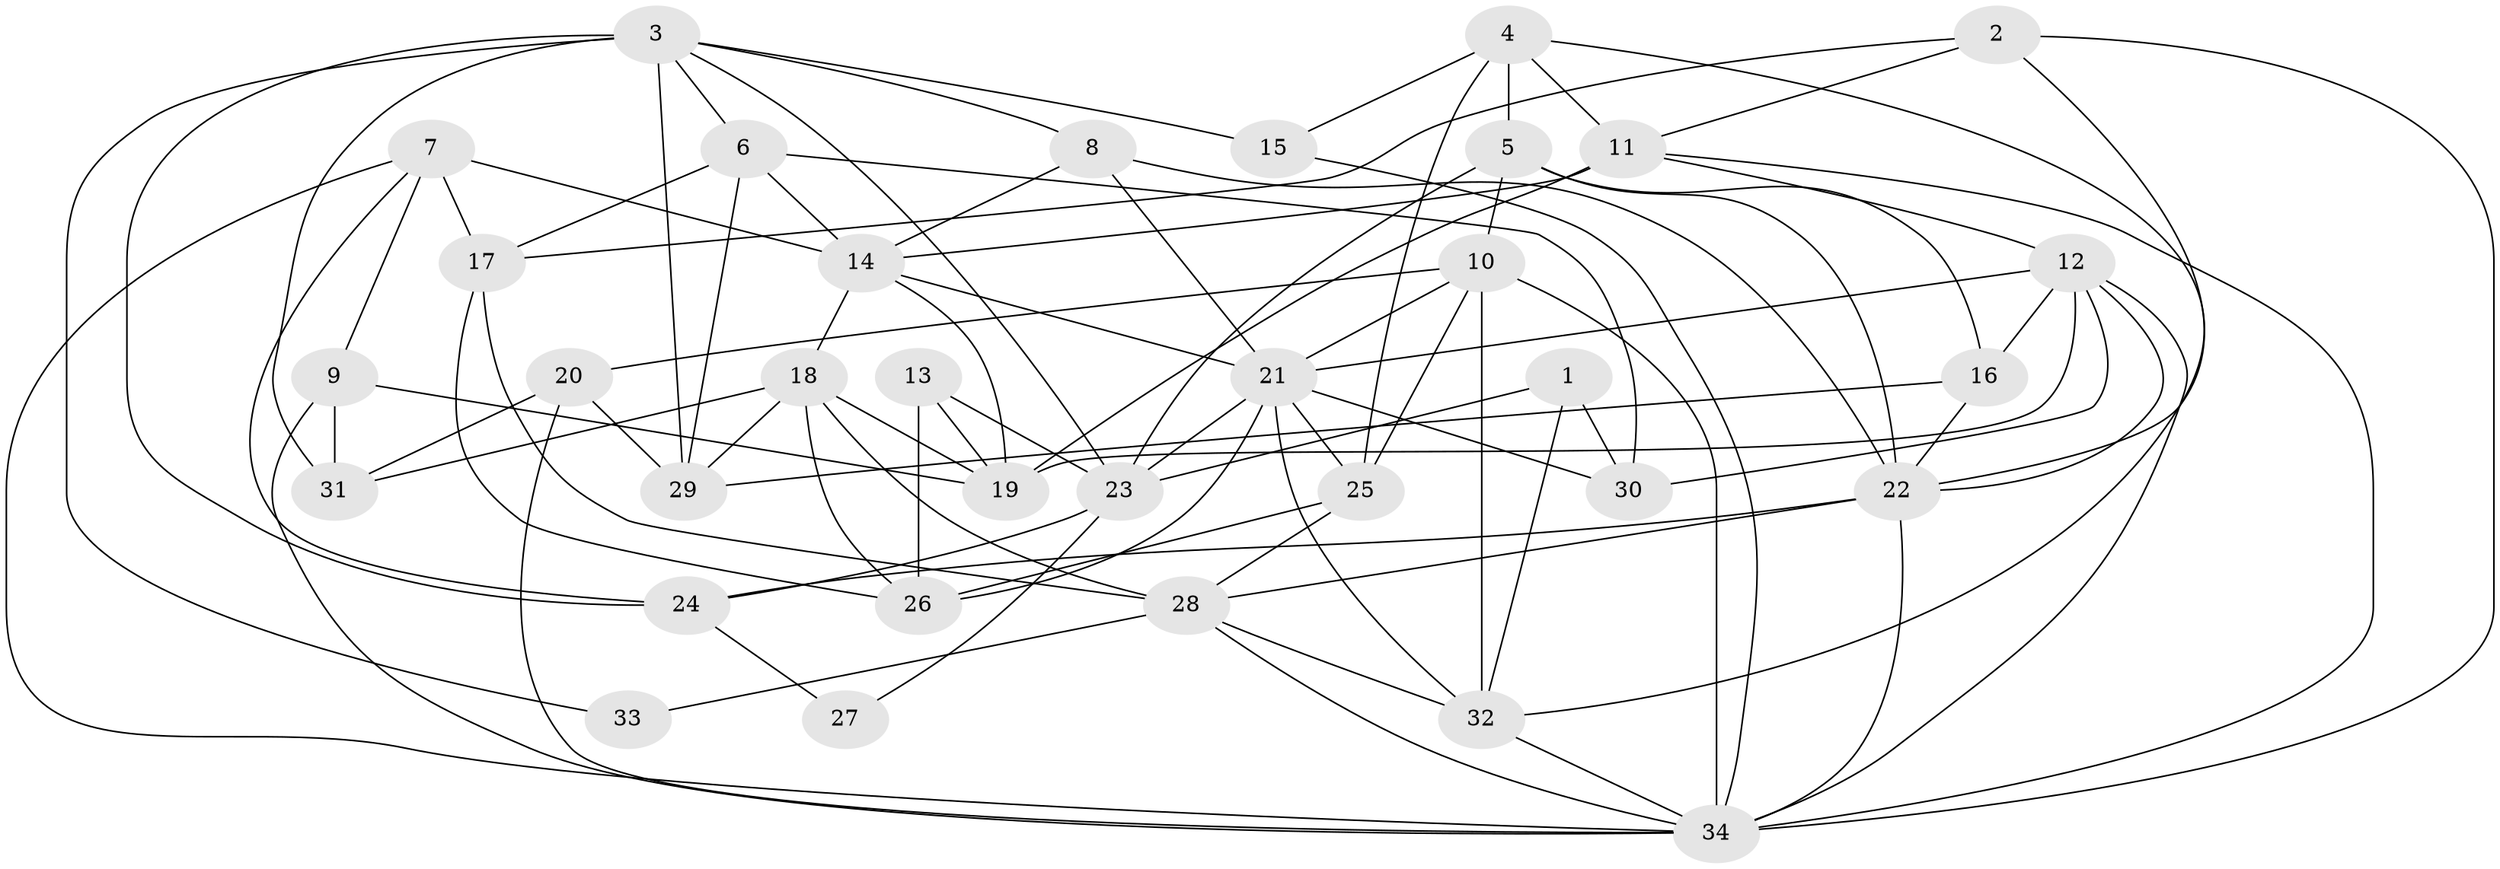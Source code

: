 // original degree distribution, {3: 0.26865671641791045, 6: 0.1044776119402985, 4: 0.23880597014925373, 2: 0.14925373134328357, 5: 0.1791044776119403, 7: 0.05970149253731343}
// Generated by graph-tools (version 1.1) at 2025/02/03/09/25 03:02:15]
// undirected, 34 vertices, 90 edges
graph export_dot {
graph [start="1"]
  node [color=gray90,style=filled];
  1;
  2;
  3;
  4;
  5;
  6;
  7;
  8;
  9;
  10;
  11;
  12;
  13;
  14;
  15;
  16;
  17;
  18;
  19;
  20;
  21;
  22;
  23;
  24;
  25;
  26;
  27;
  28;
  29;
  30;
  31;
  32;
  33;
  34;
  1 -- 23 [weight=1.0];
  1 -- 30 [weight=1.0];
  1 -- 32 [weight=2.0];
  2 -- 11 [weight=1.0];
  2 -- 17 [weight=1.0];
  2 -- 22 [weight=1.0];
  2 -- 34 [weight=1.0];
  3 -- 6 [weight=1.0];
  3 -- 8 [weight=1.0];
  3 -- 15 [weight=1.0];
  3 -- 23 [weight=1.0];
  3 -- 24 [weight=2.0];
  3 -- 29 [weight=2.0];
  3 -- 31 [weight=1.0];
  3 -- 33 [weight=1.0];
  4 -- 5 [weight=1.0];
  4 -- 11 [weight=1.0];
  4 -- 15 [weight=1.0];
  4 -- 25 [weight=1.0];
  4 -- 32 [weight=1.0];
  5 -- 10 [weight=1.0];
  5 -- 16 [weight=1.0];
  5 -- 22 [weight=1.0];
  5 -- 23 [weight=1.0];
  6 -- 14 [weight=1.0];
  6 -- 17 [weight=1.0];
  6 -- 29 [weight=1.0];
  6 -- 30 [weight=1.0];
  7 -- 9 [weight=1.0];
  7 -- 14 [weight=2.0];
  7 -- 17 [weight=1.0];
  7 -- 24 [weight=1.0];
  7 -- 34 [weight=1.0];
  8 -- 14 [weight=1.0];
  8 -- 21 [weight=1.0];
  8 -- 22 [weight=1.0];
  9 -- 19 [weight=2.0];
  9 -- 31 [weight=1.0];
  9 -- 34 [weight=1.0];
  10 -- 20 [weight=1.0];
  10 -- 21 [weight=1.0];
  10 -- 25 [weight=1.0];
  10 -- 32 [weight=2.0];
  10 -- 34 [weight=1.0];
  11 -- 12 [weight=1.0];
  11 -- 14 [weight=1.0];
  11 -- 19 [weight=2.0];
  11 -- 34 [weight=1.0];
  12 -- 16 [weight=1.0];
  12 -- 19 [weight=1.0];
  12 -- 21 [weight=1.0];
  12 -- 22 [weight=1.0];
  12 -- 30 [weight=1.0];
  12 -- 34 [weight=1.0];
  13 -- 19 [weight=1.0];
  13 -- 23 [weight=1.0];
  13 -- 26 [weight=1.0];
  14 -- 18 [weight=1.0];
  14 -- 19 [weight=1.0];
  14 -- 21 [weight=1.0];
  15 -- 34 [weight=1.0];
  16 -- 22 [weight=1.0];
  16 -- 29 [weight=1.0];
  17 -- 26 [weight=1.0];
  17 -- 28 [weight=1.0];
  18 -- 19 [weight=1.0];
  18 -- 26 [weight=1.0];
  18 -- 28 [weight=1.0];
  18 -- 29 [weight=1.0];
  18 -- 31 [weight=1.0];
  20 -- 29 [weight=1.0];
  20 -- 31 [weight=1.0];
  20 -- 34 [weight=1.0];
  21 -- 23 [weight=1.0];
  21 -- 25 [weight=1.0];
  21 -- 26 [weight=1.0];
  21 -- 30 [weight=1.0];
  21 -- 32 [weight=1.0];
  22 -- 24 [weight=1.0];
  22 -- 28 [weight=1.0];
  22 -- 34 [weight=1.0];
  23 -- 24 [weight=1.0];
  23 -- 27 [weight=1.0];
  24 -- 27 [weight=1.0];
  25 -- 26 [weight=1.0];
  25 -- 28 [weight=1.0];
  28 -- 32 [weight=2.0];
  28 -- 33 [weight=1.0];
  28 -- 34 [weight=1.0];
  32 -- 34 [weight=1.0];
}
